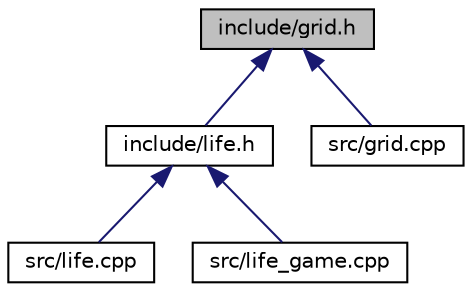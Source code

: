 digraph "include/grid.h"
{
  edge [fontname="Helvetica",fontsize="10",labelfontname="Helvetica",labelfontsize="10"];
  node [fontname="Helvetica",fontsize="10",shape=record];
  Node1 [label="include/grid.h",height=0.2,width=0.4,color="black", fillcolor="grey75", style="filled", fontcolor="black"];
  Node1 -> Node2 [dir="back",color="midnightblue",fontsize="10",style="solid",fontname="Helvetica"];
  Node2 [label="include/life.h",height=0.2,width=0.4,color="black", fillcolor="white", style="filled",URL="$life_8h.html"];
  Node2 -> Node3 [dir="back",color="midnightblue",fontsize="10",style="solid",fontname="Helvetica"];
  Node3 [label="src/life.cpp",height=0.2,width=0.4,color="black", fillcolor="white", style="filled",URL="$life_8cpp.html"];
  Node2 -> Node4 [dir="back",color="midnightblue",fontsize="10",style="solid",fontname="Helvetica"];
  Node4 [label="src/life_game.cpp",height=0.2,width=0.4,color="black", fillcolor="white", style="filled",URL="$life__game_8cpp.html"];
  Node1 -> Node5 [dir="back",color="midnightblue",fontsize="10",style="solid",fontname="Helvetica"];
  Node5 [label="src/grid.cpp",height=0.2,width=0.4,color="black", fillcolor="white", style="filled",URL="$grid_8cpp.html"];
}
